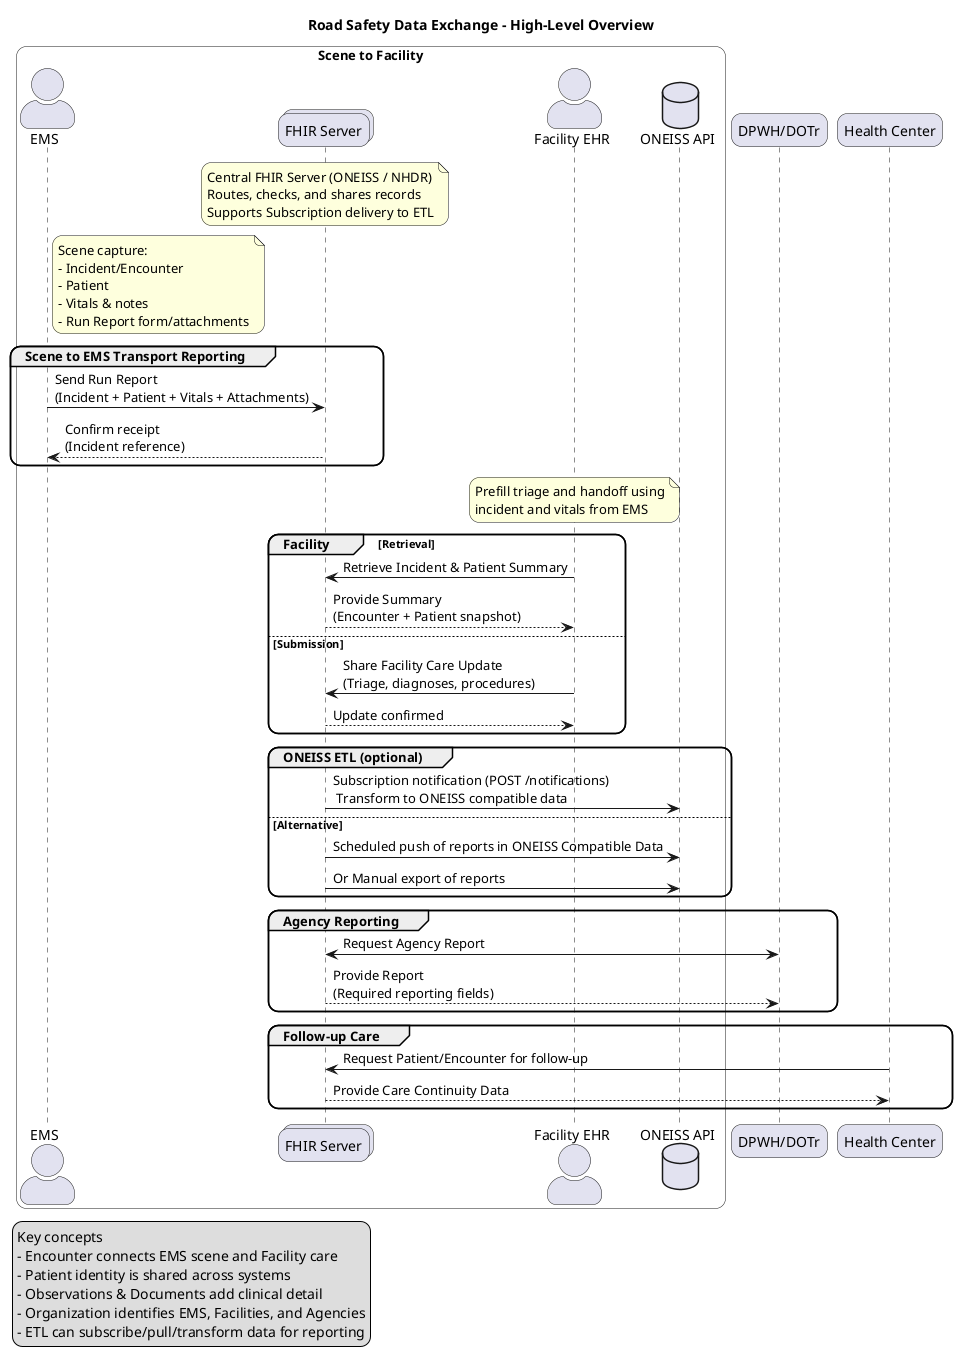 @startuml
title Road Safety Data Exchange - High-Level Overview
skinparam actorStyle awesome
skinparam roundcorner 20
box "Scene to Facility" #White
actor EMS
collections FHIR as "FHIR Server"
actor EHR as "Facility EHR"
database ETL as "ONEISS API"
end box
participant DPWH as "DPWH/DOTr"
participant HC as "Health Center"

note over FHIR
Central FHIR Server (ONEISS / NHDR)
Routes, checks, and shares records
Supports Subscription delivery to ETL
end note

note right of EMS
Scene capture:
- Incident/Encounter
- Patient
- Vitals & notes
- Run Report form/attachments
end note

group Scene to EMS Transport Reporting
EMS -> FHIR : Send Run Report\n(Incident + Patient + Vitals + Attachments)
FHIR --> EMS : Confirm receipt\n(Incident reference)
end

note over EHR
Prefill triage and handoff using
incident and vitals from EMS
end note

group Facility [Retrieval]
    EHR -> FHIR : Retrieve Incident & Patient Summary
    FHIR --> EHR : Provide Summary\n(Encounter + Patient snapshot)
else Submission
    EHR -> FHIR : Share Facility Care Update\n(Triage, diagnoses, procedures)
    FHIR --> EHR : Update confirmed
end

group ONEISS ETL (optional)
    FHIR -> ETL : Subscription notification (POST /notifications)\n Transform to ONEISS compatible data
else Alternative
    FHIR -> ETL : Scheduled push of reports in ONEISS Compatible Data
    FHIR -> ETL : Or Manual export of reports
end

group Agency Reporting
DPWH <-> FHIR : Request Agency Report
FHIR --> DPWH : Provide Report\n(Required reporting fields)
end

group Follow-up Care
HC -> FHIR : Request Patient/Encounter for follow-up
FHIR --> HC : Provide Care Continuity Data
end

legend left
Key concepts
- Encounter connects EMS scene and Facility care
- Patient identity is shared across systems
- Observations & Documents add clinical detail
- Organization identifies EMS, Facilities, and Agencies
- ETL can subscribe/pull/transform data for reporting
endlegend

@enduml